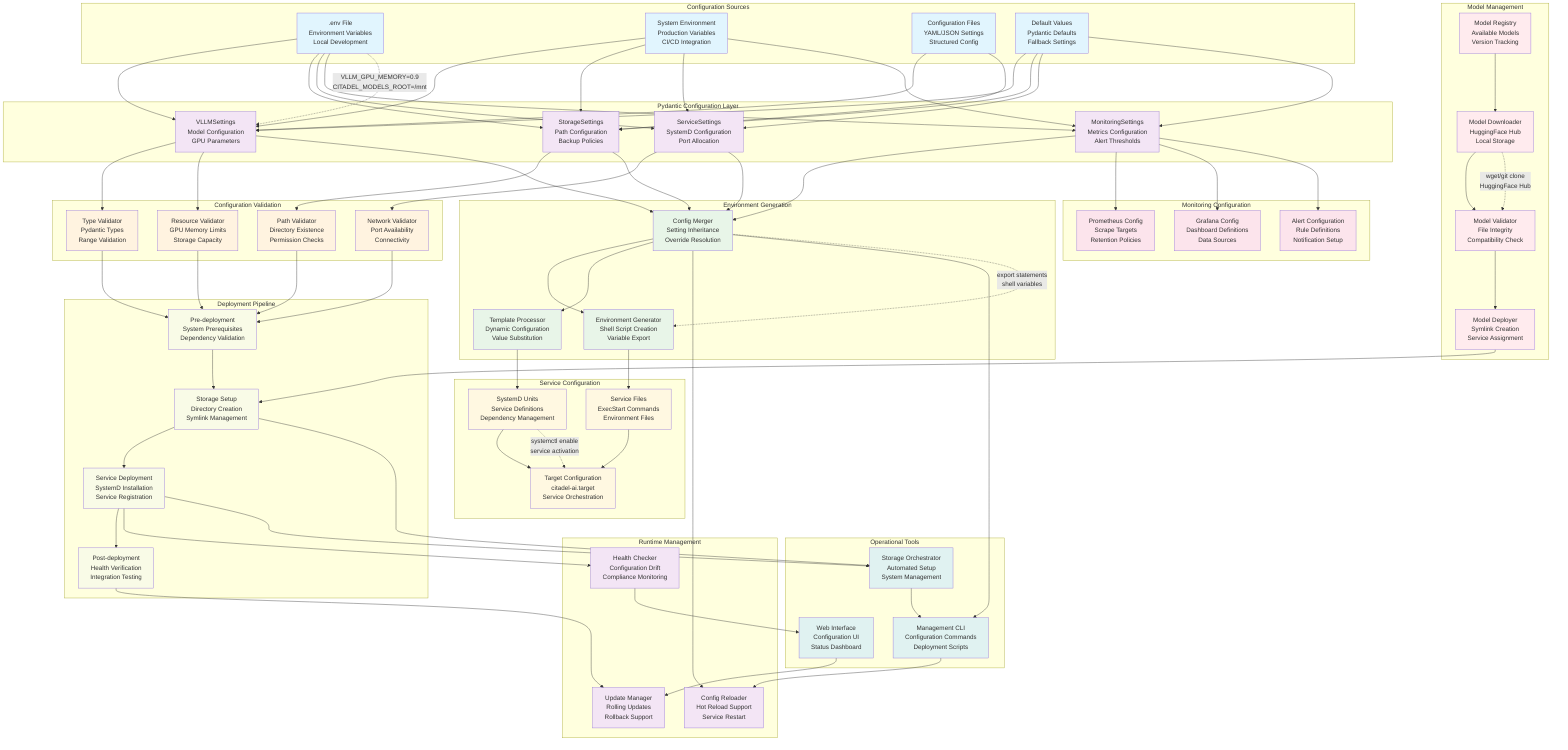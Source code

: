 graph TB
    subgraph "Configuration Sources"
        EnvFile[.env File<br/>Environment Variables<br/>Local Development]
        SystemEnv[System Environment<br/>Production Variables<br/>CI/CD Integration]
        ConfigFiles[Configuration Files<br/>YAML/JSON Settings<br/>Structured Config]
        DefaultValues[Default Values<br/>Pydantic Defaults<br/>Fallback Settings]
    end
    
    subgraph "Pydantic Configuration Layer"
        VLLMSettings[VLLMSettings<br/>Model Configuration<br/>GPU Parameters]
        StorageSettings[StorageSettings<br/>Path Configuration<br/>Backup Policies]
        ServiceSettings[ServiceSettings<br/>SystemD Configuration<br/>Port Allocation]
        MonitoringSettings[MonitoringSettings<br/>Metrics Configuration<br/>Alert Thresholds]
    end
    
    subgraph "Configuration Validation"
        TypeValidator[Type Validator<br/>Pydantic Types<br/>Range Validation]
        PathValidator[Path Validator<br/>Directory Existence<br/>Permission Checks]
        ResourceValidator[Resource Validator<br/>GPU Memory Limits<br/>Storage Capacity]
        NetworkValidator[Network Validator<br/>Port Availability<br/>Connectivity]
    end
    
    subgraph "Environment Generation"
        EnvGenerator[Environment Generator<br/>Shell Script Creation<br/>Variable Export]
        ConfigMerger[Config Merger<br/>Setting Inheritance<br/>Override Resolution]
        TemplateProcessor[Template Processor<br/>Dynamic Configuration<br/>Value Substitution]
    end
    
    subgraph "Deployment Pipeline"
        PreDeployment[Pre-deployment<br/>System Prerequisites<br/>Dependency Validation]
        StorageSetup[Storage Setup<br/>Directory Creation<br/>Symlink Management]
        ServiceDeployment[Service Deployment<br/>SystemD Installation<br/>Service Registration]
        PostDeployment[Post-deployment<br/>Health Verification<br/>Integration Testing]
    end
    
    subgraph "Service Configuration"
        SystemDUnits[SystemD Units<br/>Service Definitions<br/>Dependency Management]
        ServiceFiles[Service Files<br/>ExecStart Commands<br/>Environment Files]
        TargetConfig[Target Configuration<br/>citadel-ai.target<br/>Service Orchestration]
    end
    
    subgraph "Model Management"
        ModelRegistry[Model Registry<br/>Available Models<br/>Version Tracking]
        ModelDownloader[Model Downloader<br/>HuggingFace Hub<br/>Local Storage]
        ModelValidator[Model Validator<br/>File Integrity<br/>Compatibility Check]
        ModelDeployer[Model Deployer<br/>Symlink Creation<br/>Service Assignment]
    end
    
    subgraph "Monitoring Configuration"
        PrometheusConfig[Prometheus Config<br/>Scrape Targets<br/>Retention Policies]
        GrafanaConfig[Grafana Config<br/>Dashboard Definitions<br/>Data Sources]
        AlertConfig[Alert Configuration<br/>Rule Definitions<br/>Notification Setup]
    end
    
    subgraph "Runtime Management"
        ConfigReloader[Config Reloader<br/>Hot Reload Support<br/>Service Restart]
        HealthChecker[Health Checker<br/>Configuration Drift<br/>Compliance Monitoring]
        UpdateManager[Update Manager<br/>Rolling Updates<br/>Rollback Support]
    end
    
    subgraph "Operational Tools"
        CLI[Management CLI<br/>Configuration Commands<br/>Deployment Scripts]
        WebInterface[Web Interface<br/>Configuration UI<br/>Status Dashboard]
        Orchestrator[Storage Orchestrator<br/>Automated Setup<br/>System Management]
    end
    
    %% Configuration Sources to Pydantic
    EnvFile --> VLLMSettings
    EnvFile --> StorageSettings
    EnvFile --> ServiceSettings
    EnvFile --> MonitoringSettings
    
    SystemEnv --> VLLMSettings
    SystemEnv --> StorageSettings
    SystemEnv --> ServiceSettings
    SystemEnv --> MonitoringSettings
    
    ConfigFiles --> VLLMSettings
    ConfigFiles --> StorageSettings
    
    DefaultValues --> VLLMSettings
    DefaultValues --> StorageSettings
    DefaultValues --> ServiceSettings
    DefaultValues --> MonitoringSettings
    
    %% Configuration Validation
    VLLMSettings --> TypeValidator
    VLLMSettings --> ResourceValidator
    StorageSettings --> PathValidator
    ServiceSettings --> NetworkValidator
    
    %% Environment Generation
    VLLMSettings --> ConfigMerger
    StorageSettings --> ConfigMerger
    ServiceSettings --> ConfigMerger
    MonitoringSettings --> ConfigMerger
    
    ConfigMerger --> EnvGenerator
    ConfigMerger --> TemplateProcessor
    
    %% Deployment Pipeline
    TypeValidator --> PreDeployment
    PathValidator --> PreDeployment
    ResourceValidator --> PreDeployment
    NetworkValidator --> PreDeployment
    
    PreDeployment --> StorageSetup
    StorageSetup --> ServiceDeployment
    ServiceDeployment --> PostDeployment
    
    %% Service Configuration
    EnvGenerator --> ServiceFiles
    TemplateProcessor --> SystemDUnits
    ServiceFiles --> TargetConfig
    SystemDUnits --> TargetConfig
    
    %% Model Management Pipeline
    ModelRegistry --> ModelDownloader
    ModelDownloader --> ModelValidator
    ModelValidator --> ModelDeployer
    ModelDeployer --> StorageSetup
    
    %% Monitoring Configuration
    MonitoringSettings --> PrometheusConfig
    MonitoringSettings --> GrafanaConfig
    MonitoringSettings --> AlertConfig
    
    %% Runtime Management
    ConfigMerger --> ConfigReloader
    ServiceDeployment --> HealthChecker
    PostDeployment --> UpdateManager
    
    %% Operational Tools
    ConfigMerger --> CLI
    HealthChecker --> WebInterface
    StorageSetup --> Orchestrator
    ServiceDeployment --> Orchestrator
    
    %% Cross-Integration
    Orchestrator --> CLI
    CLI --> ConfigReloader
    WebInterface --> UpdateManager
    
    %% Data Flow Annotations
    EnvFile -.->|"VLLM_GPU_MEMORY=0.9<br/>CITADEL_MODELS_ROOT=/mnt"| VLLMSettings
    ConfigMerger -.->|"export statements<br/>shell variables"| EnvGenerator
    ModelDownloader -.->|"wget/git clone<br/>HuggingFace Hub"| ModelValidator
    SystemDUnits -.->|"systemctl enable<br/>service activation"| TargetConfig
    
    %% Styling
    classDef sourceLayer fill:#e1f5fe
    classDef configLayer fill:#f3e5f5
    classDef validationLayer fill:#fff3e0
    classDef generationLayer fill:#e8f5e8
    classDef deploymentLayer fill:#f9fbe7
    classDef serviceLayer fill:#fff8e1
    classDef modelLayer fill:#ffebee
    classDef monitorLayer fill:#fce4ec
    classDef runtimeLayer fill:#f3e5f5
    classDef toolLayer fill:#e0f2f1
    
    class EnvFile,SystemEnv,ConfigFiles,DefaultValues sourceLayer
    class VLLMSettings,StorageSettings,ServiceSettings,MonitoringSettings configLayer
    class TypeValidator,PathValidator,ResourceValidator,NetworkValidator validationLayer
    class EnvGenerator,ConfigMerger,TemplateProcessor generationLayer
    class PreDeployment,StorageSetup,ServiceDeployment,PostDeployment deploymentLayer
    class SystemDUnits,ServiceFiles,TargetConfig serviceLayer
    class ModelRegistry,ModelDownloader,ModelValidator,ModelDeployer modelLayer
    class PrometheusConfig,GrafanaConfig,AlertConfig monitorLayer
    class ConfigReloader,HealthChecker,UpdateManager runtimeLayer
    class CLI,WebInterface,Orchestrator toolLayer